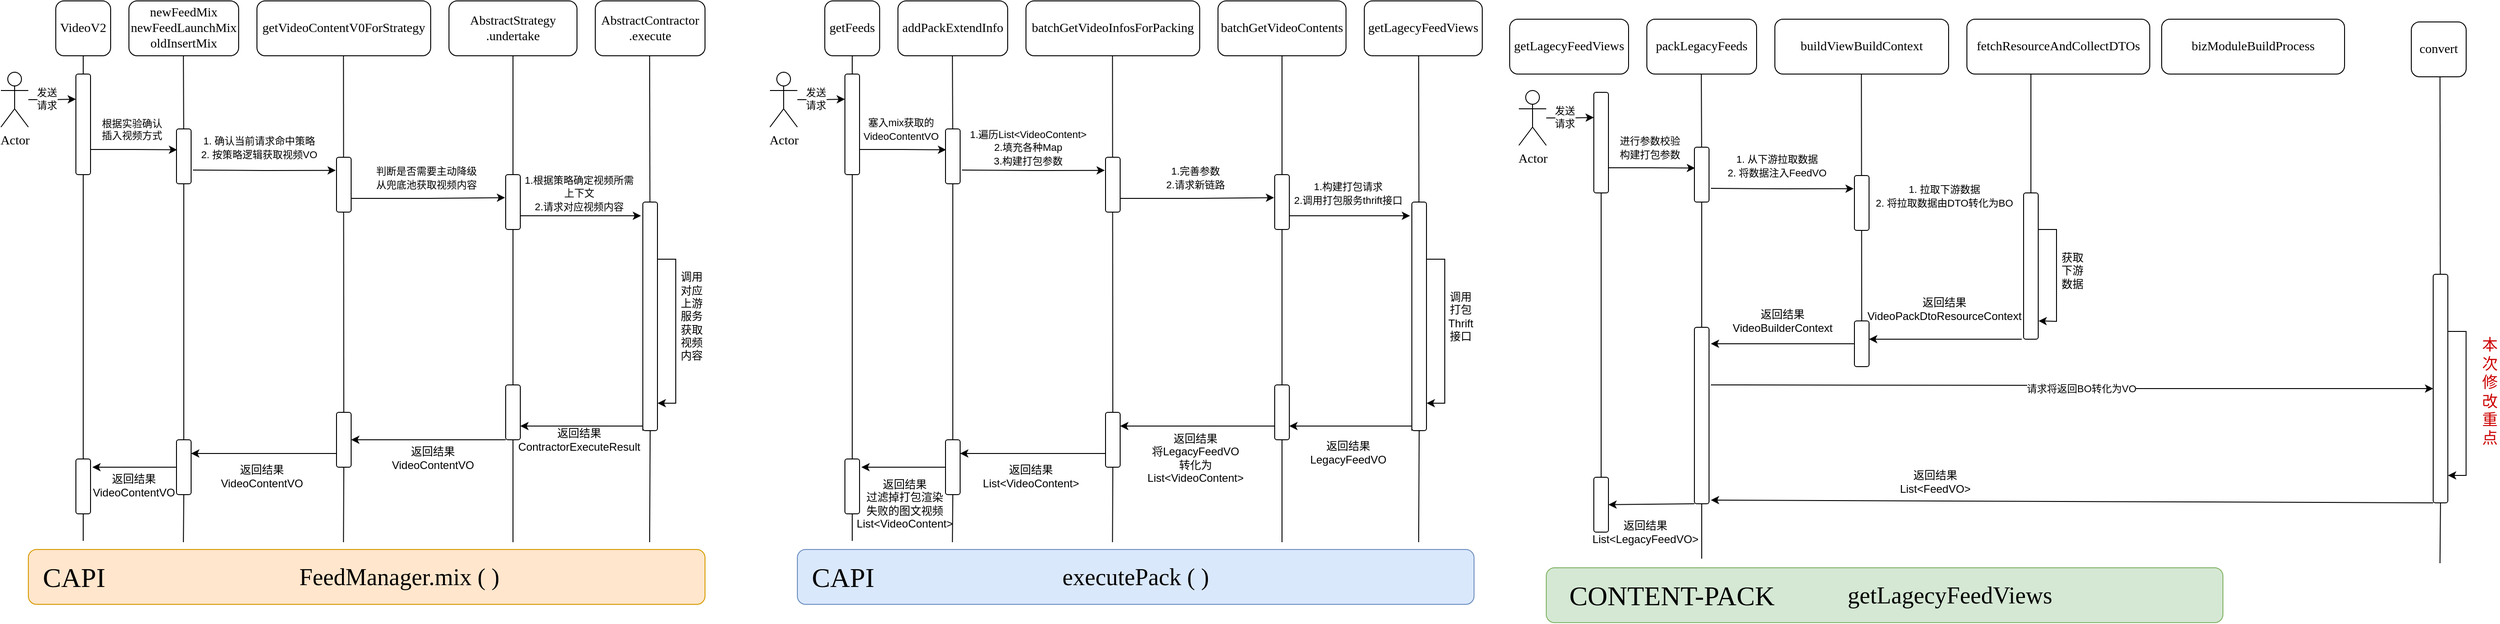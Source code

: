 <mxfile version="27.2.0">
  <diagram name="第 1 页" id="sT8HzIj2YNUEJZkm_Qst">
    <mxGraphModel dx="1426" dy="790" grid="1" gridSize="10" guides="1" tooltips="1" connect="1" arrows="1" fold="1" page="0" pageScale="1" pageWidth="827" pageHeight="1169" math="0" shadow="0">
      <root>
        <mxCell id="0" />
        <mxCell id="1" parent="0" />
        <mxCell id="TXACmknkXb2Owu_Iaf9k-64" value="&lt;font style=&quot;font-size: 26px;&quot; face=&quot;Times New Roman&quot;&gt;&amp;nbsp; &amp;nbsp; &amp;nbsp; &amp;nbsp; &amp;nbsp; &amp;nbsp;FeedManager.mix ( )&lt;/font&gt;" style="rounded=1;whiteSpace=wrap;html=1;fillColor=#ffe6cc;strokeColor=#d79b00;" parent="1" vertex="1">
          <mxGeometry x="40" y="610" width="740" height="60" as="geometry" />
        </mxCell>
        <mxCell id="TXACmknkXb2Owu_Iaf9k-68" style="edgeStyle=orthogonalEdgeStyle;rounded=0;orthogonalLoop=1;jettySize=auto;html=1;entryX=0;entryY=0.25;entryDx=0;entryDy=0;" parent="1" source="TXACmknkXb2Owu_Iaf9k-1" target="TXACmknkXb2Owu_Iaf9k-10" edge="1">
          <mxGeometry relative="1" as="geometry" />
        </mxCell>
        <mxCell id="TXACmknkXb2Owu_Iaf9k-69" value="发送&lt;div&gt;请求&lt;/div&gt;" style="edgeLabel;html=1;align=center;verticalAlign=middle;resizable=0;points=[];" parent="TXACmknkXb2Owu_Iaf9k-68" vertex="1" connectable="0">
          <mxGeometry x="-0.233" y="1" relative="1" as="geometry">
            <mxPoint as="offset" />
          </mxGeometry>
        </mxCell>
        <mxCell id="TXACmknkXb2Owu_Iaf9k-1" value="Actor" style="shape=umlActor;verticalLabelPosition=bottom;verticalAlign=top;html=1;outlineConnect=0;fontFamily=Times New Roman;fontSize=14;" parent="1" vertex="1">
          <mxGeometry x="10" y="88" width="30" height="60" as="geometry" />
        </mxCell>
        <mxCell id="TXACmknkXb2Owu_Iaf9k-2" value="&lt;font&gt;VideoV2&lt;/font&gt;" style="rounded=1;whiteSpace=wrap;html=1;fontFamily=Times New Roman;fontSize=14;" parent="1" vertex="1">
          <mxGeometry x="70" y="10" width="60" height="60" as="geometry" />
        </mxCell>
        <mxCell id="TXACmknkXb2Owu_Iaf9k-4" value="newFeedMix&lt;div&gt;newFeedLaunchMix&lt;/div&gt;&lt;div&gt;oldInsertMix&lt;/div&gt;" style="rounded=1;whiteSpace=wrap;html=1;fontFamily=Times New Roman;fontSize=14;" parent="1" vertex="1">
          <mxGeometry x="150" y="10" width="120" height="60" as="geometry" />
        </mxCell>
        <mxCell id="TXACmknkXb2Owu_Iaf9k-5" value="getVideoContentV0ForStrategy" style="rounded=1;whiteSpace=wrap;html=1;fontFamily=Times New Roman;fontSize=14;" parent="1" vertex="1">
          <mxGeometry x="290" y="10" width="190" height="60" as="geometry" />
        </mxCell>
        <mxCell id="TXACmknkXb2Owu_Iaf9k-6" value="AbstractStrategy&lt;div&gt;.undertake&lt;/div&gt;" style="rounded=1;whiteSpace=wrap;html=1;fontFamily=Times New Roman;fontSize=14;" parent="1" vertex="1">
          <mxGeometry x="500" y="10" width="140" height="60" as="geometry" />
        </mxCell>
        <mxCell id="TXACmknkXb2Owu_Iaf9k-8" value="AbstractContractor&lt;div&gt;.execute&lt;/div&gt;" style="rounded=1;whiteSpace=wrap;html=1;fontFamily=Times New Roman;fontSize=14;" parent="1" vertex="1">
          <mxGeometry x="660" y="10" width="120" height="60" as="geometry" />
        </mxCell>
        <mxCell id="TXACmknkXb2Owu_Iaf9k-9" value="" style="endArrow=none;html=1;rounded=0;entryX=0.5;entryY=1;entryDx=0;entryDy=0;" parent="1" source="TXACmknkXb2Owu_Iaf9k-10" target="TXACmknkXb2Owu_Iaf9k-2" edge="1">
          <mxGeometry width="50" height="50" relative="1" as="geometry">
            <mxPoint x="100" y="682" as="sourcePoint" />
            <mxPoint x="140" y="140" as="targetPoint" />
          </mxGeometry>
        </mxCell>
        <mxCell id="TXACmknkXb2Owu_Iaf9k-10" value="" style="rounded=1;whiteSpace=wrap;html=1;" parent="1" vertex="1">
          <mxGeometry x="92" y="90" width="16" height="110" as="geometry" />
        </mxCell>
        <mxCell id="TXACmknkXb2Owu_Iaf9k-15" value="" style="endArrow=none;html=1;rounded=0;entryX=0.5;entryY=1;entryDx=0;entryDy=0;" parent="1" source="TXACmknkXb2Owu_Iaf9k-20" edge="1">
          <mxGeometry width="50" height="50" relative="1" as="geometry">
            <mxPoint x="209.57" y="602" as="sourcePoint" />
            <mxPoint x="209.57" y="70" as="targetPoint" />
          </mxGeometry>
        </mxCell>
        <mxCell id="TXACmknkXb2Owu_Iaf9k-17" value="" style="endArrow=none;html=1;rounded=0;entryX=0.5;entryY=1;entryDx=0;entryDy=0;" parent="1" edge="1">
          <mxGeometry width="50" height="50" relative="1" as="geometry">
            <mxPoint x="570" y="602" as="sourcePoint" />
            <mxPoint x="570" y="70" as="targetPoint" />
          </mxGeometry>
        </mxCell>
        <mxCell id="TXACmknkXb2Owu_Iaf9k-18" value="" style="endArrow=none;html=1;rounded=0;entryX=0.5;entryY=1;entryDx=0;entryDy=0;" parent="1" source="TXACmknkXb2Owu_Iaf9k-39" edge="1">
          <mxGeometry width="50" height="50" relative="1" as="geometry">
            <mxPoint x="719.44" y="602" as="sourcePoint" />
            <mxPoint x="719.44" y="70" as="targetPoint" />
          </mxGeometry>
        </mxCell>
        <mxCell id="TXACmknkXb2Owu_Iaf9k-21" value="" style="endArrow=none;html=1;rounded=0;entryX=0.5;entryY=1;entryDx=0;entryDy=0;" parent="1" source="TXACmknkXb2Owu_Iaf9k-54" target="TXACmknkXb2Owu_Iaf9k-20" edge="1">
          <mxGeometry width="50" height="50" relative="1" as="geometry">
            <mxPoint x="209.57" y="602" as="sourcePoint" />
            <mxPoint x="209.57" y="70" as="targetPoint" />
          </mxGeometry>
        </mxCell>
        <mxCell id="TXACmknkXb2Owu_Iaf9k-20" value="" style="rounded=1;whiteSpace=wrap;html=1;" parent="1" vertex="1">
          <mxGeometry x="202" y="150" width="16" height="60" as="geometry" />
        </mxCell>
        <mxCell id="TXACmknkXb2Owu_Iaf9k-26" value="&lt;span style=&quot;font-size: 11px; background-color: rgb(255, 255, 255);&quot;&gt;根据实验确认&lt;/span&gt;&lt;div style=&quot;font-size: 11px;&quot;&gt;插入视频方式&lt;/div&gt;" style="text;html=1;align=center;verticalAlign=middle;resizable=0;points=[];autosize=1;strokeColor=none;fillColor=none;" parent="1" vertex="1">
          <mxGeometry x="108" y="130" width="90" height="40" as="geometry" />
        </mxCell>
        <mxCell id="TXACmknkXb2Owu_Iaf9k-27" value="&lt;span style=&quot;font-size: 11px; background-color: rgb(255, 255, 255);&quot;&gt;1. 确认当前请求命中策略&lt;/span&gt;&lt;div&gt;&lt;div&gt;&lt;span style=&quot;font-size: 11px; background-color: rgb(255, 255, 255);&quot;&gt;2. 按策略逻辑获取视频VO&lt;/span&gt;&lt;/div&gt;&lt;/div&gt;" style="text;html=1;align=center;verticalAlign=middle;resizable=0;points=[];autosize=1;strokeColor=none;fillColor=none;" parent="1" vertex="1">
          <mxGeometry x="217" y="150" width="150" height="40" as="geometry" />
        </mxCell>
        <mxCell id="TXACmknkXb2Owu_Iaf9k-28" value="&lt;span style=&quot;font-size: 11px; background-color: rgb(255, 255, 255);&quot;&gt;1.根据策略确定&lt;/span&gt;&lt;span style=&quot;background-color: light-dark(rgb(255, 255, 255), rgb(18, 18, 18)); font-size: 11px; color: light-dark(rgb(0, 0, 0), rgb(255, 255, 255));&quot;&gt;视频所需&lt;/span&gt;&lt;div&gt;&lt;span style=&quot;background-color: light-dark(rgb(255, 255, 255), rgb(18, 18, 18)); font-size: 11px; color: light-dark(rgb(0, 0, 0), rgb(255, 255, 255));&quot;&gt;上下文&lt;/span&gt;&lt;div&gt;&lt;div&gt;&lt;span style=&quot;font-size: 11px; background-color: rgb(255, 255, 255);&quot;&gt;2.请求对应视频内容&lt;/span&gt;&lt;/div&gt;&lt;/div&gt;&lt;/div&gt;" style="text;html=1;align=center;verticalAlign=middle;resizable=0;points=[];autosize=1;strokeColor=none;fillColor=none;" parent="1" vertex="1">
          <mxGeometry x="572" y="190" width="140" height="60" as="geometry" />
        </mxCell>
        <mxCell id="TXACmknkXb2Owu_Iaf9k-29" value="&lt;span style=&quot;font-size: 11px; background-color: rgb(255, 255, 255);&quot;&gt;判断是否需要主动降级&lt;/span&gt;&lt;div&gt;&lt;span style=&quot;font-size: 11px; background-color: rgb(255, 255, 255);&quot;&gt;从兜底池获取视频内容&lt;/span&gt;&lt;/div&gt;" style="text;html=1;align=center;verticalAlign=middle;resizable=0;points=[];autosize=1;strokeColor=none;fillColor=none;" parent="1" vertex="1">
          <mxGeometry x="410" y="183" width="130" height="40" as="geometry" />
        </mxCell>
        <mxCell id="TXACmknkXb2Owu_Iaf9k-30" style="edgeStyle=orthogonalEdgeStyle;rounded=0;orthogonalLoop=1;jettySize=auto;html=1;exitX=1;exitY=0.75;exitDx=0;exitDy=0;entryX=0.042;entryY=0.381;entryDx=0;entryDy=0;entryPerimeter=0;" parent="1" source="TXACmknkXb2Owu_Iaf9k-10" target="TXACmknkXb2Owu_Iaf9k-20" edge="1">
          <mxGeometry relative="1" as="geometry" />
        </mxCell>
        <mxCell id="TXACmknkXb2Owu_Iaf9k-32" style="edgeStyle=orthogonalEdgeStyle;rounded=0;orthogonalLoop=1;jettySize=auto;html=1;entryX=-0.111;entryY=0.389;entryDx=0;entryDy=0;entryPerimeter=0;" parent="1" edge="1">
          <mxGeometry relative="1" as="geometry">
            <mxPoint x="220" y="195" as="sourcePoint" />
            <mxPoint x="376.224" y="195.34" as="targetPoint" />
          </mxGeometry>
        </mxCell>
        <mxCell id="TXACmknkXb2Owu_Iaf9k-33" value="" style="endArrow=none;html=1;rounded=0;entryX=0.5;entryY=1;entryDx=0;entryDy=0;" parent="1" source="TXACmknkXb2Owu_Iaf9k-49" edge="1">
          <mxGeometry width="50" height="50" relative="1" as="geometry">
            <mxPoint x="384.63" y="602" as="sourcePoint" />
            <mxPoint x="384.63" y="70" as="targetPoint" />
          </mxGeometry>
        </mxCell>
        <mxCell id="TXACmknkXb2Owu_Iaf9k-36" value="" style="rounded=1;whiteSpace=wrap;html=1;" parent="1" vertex="1">
          <mxGeometry x="377" y="181" width="16" height="60" as="geometry" />
        </mxCell>
        <mxCell id="TXACmknkXb2Owu_Iaf9k-37" value="" style="rounded=1;whiteSpace=wrap;html=1;" parent="1" vertex="1">
          <mxGeometry x="562" y="200" width="16" height="60" as="geometry" />
        </mxCell>
        <mxCell id="TXACmknkXb2Owu_Iaf9k-38" style="edgeStyle=orthogonalEdgeStyle;rounded=0;orthogonalLoop=1;jettySize=auto;html=1;exitX=1;exitY=0.75;exitDx=0;exitDy=0;entryX=-0.039;entryY=0.42;entryDx=0;entryDy=0;entryPerimeter=0;" parent="1" source="TXACmknkXb2Owu_Iaf9k-36" target="TXACmknkXb2Owu_Iaf9k-37" edge="1">
          <mxGeometry relative="1" as="geometry" />
        </mxCell>
        <mxCell id="TXACmknkXb2Owu_Iaf9k-40" value="" style="endArrow=none;html=1;rounded=0;entryX=0.5;entryY=1;entryDx=0;entryDy=0;" parent="1" target="TXACmknkXb2Owu_Iaf9k-39" edge="1">
          <mxGeometry width="50" height="50" relative="1" as="geometry">
            <mxPoint x="719.44" y="602" as="sourcePoint" />
            <mxPoint x="719.44" y="70" as="targetPoint" />
          </mxGeometry>
        </mxCell>
        <mxCell id="TXACmknkXb2Owu_Iaf9k-46" style="edgeStyle=orthogonalEdgeStyle;rounded=0;orthogonalLoop=1;jettySize=auto;html=1;exitX=0;exitY=1;exitDx=0;exitDy=0;entryX=1;entryY=0.75;entryDx=0;entryDy=0;" parent="1" source="TXACmknkXb2Owu_Iaf9k-39" target="TXACmknkXb2Owu_Iaf9k-45" edge="1">
          <mxGeometry relative="1" as="geometry">
            <Array as="points">
              <mxPoint x="712" y="475" />
            </Array>
          </mxGeometry>
        </mxCell>
        <mxCell id="TXACmknkXb2Owu_Iaf9k-39" value="" style="rounded=1;whiteSpace=wrap;html=1;" parent="1" vertex="1">
          <mxGeometry x="712" y="230" width="16" height="250" as="geometry" />
        </mxCell>
        <mxCell id="TXACmknkXb2Owu_Iaf9k-42" style="edgeStyle=orthogonalEdgeStyle;rounded=0;orthogonalLoop=1;jettySize=auto;html=1;exitX=1;exitY=0.25;exitDx=0;exitDy=0;entryX=1.011;entryY=0.88;entryDx=0;entryDy=0;entryPerimeter=0;" parent="1" source="TXACmknkXb2Owu_Iaf9k-39" target="TXACmknkXb2Owu_Iaf9k-39" edge="1">
          <mxGeometry relative="1" as="geometry" />
        </mxCell>
        <mxCell id="TXACmknkXb2Owu_Iaf9k-43" style="edgeStyle=orthogonalEdgeStyle;rounded=0;orthogonalLoop=1;jettySize=auto;html=1;exitX=1;exitY=0.75;exitDx=0;exitDy=0;" parent="1" source="TXACmknkXb2Owu_Iaf9k-37" edge="1">
          <mxGeometry relative="1" as="geometry">
            <mxPoint x="710" y="245" as="targetPoint" />
          </mxGeometry>
        </mxCell>
        <mxCell id="TXACmknkXb2Owu_Iaf9k-44" value="调用&lt;div&gt;对应&lt;/div&gt;&lt;div&gt;上游&lt;/div&gt;&lt;div&gt;服务&lt;div&gt;获取&lt;/div&gt;&lt;div&gt;视频&lt;/div&gt;&lt;div&gt;内容&lt;/div&gt;&lt;/div&gt;" style="text;html=1;align=center;verticalAlign=middle;resizable=0;points=[];autosize=1;strokeColor=none;fillColor=none;" parent="1" vertex="1">
          <mxGeometry x="740" y="300" width="50" height="110" as="geometry" />
        </mxCell>
        <mxCell id="TXACmknkXb2Owu_Iaf9k-45" value="" style="rounded=1;whiteSpace=wrap;html=1;" parent="1" vertex="1">
          <mxGeometry x="562" y="430" width="16" height="60" as="geometry" />
        </mxCell>
        <mxCell id="TXACmknkXb2Owu_Iaf9k-51" style="edgeStyle=orthogonalEdgeStyle;rounded=0;orthogonalLoop=1;jettySize=auto;html=1;entryX=1;entryY=0.5;entryDx=0;entryDy=0;" parent="1" source="TXACmknkXb2Owu_Iaf9k-48" target="TXACmknkXb2Owu_Iaf9k-49" edge="1">
          <mxGeometry relative="1" as="geometry" />
        </mxCell>
        <mxCell id="TXACmknkXb2Owu_Iaf9k-48" value="返回结果&lt;div&gt;ContractorExecuteResult&lt;/div&gt;" style="text;html=1;align=center;verticalAlign=middle;resizable=0;points=[];autosize=1;strokeColor=none;fillColor=none;" parent="1" vertex="1">
          <mxGeometry x="562" y="470" width="160" height="40" as="geometry" />
        </mxCell>
        <mxCell id="TXACmknkXb2Owu_Iaf9k-50" value="" style="endArrow=none;html=1;rounded=0;entryX=0.5;entryY=1;entryDx=0;entryDy=0;" parent="1" target="TXACmknkXb2Owu_Iaf9k-49" edge="1">
          <mxGeometry width="50" height="50" relative="1" as="geometry">
            <mxPoint x="384.63" y="602" as="sourcePoint" />
            <mxPoint x="384.63" y="70" as="targetPoint" />
          </mxGeometry>
        </mxCell>
        <mxCell id="TXACmknkXb2Owu_Iaf9k-56" style="edgeStyle=orthogonalEdgeStyle;rounded=0;orthogonalLoop=1;jettySize=auto;html=1;exitX=0;exitY=0.75;exitDx=0;exitDy=0;entryX=1;entryY=0.25;entryDx=0;entryDy=0;" parent="1" source="TXACmknkXb2Owu_Iaf9k-49" target="TXACmknkXb2Owu_Iaf9k-54" edge="1">
          <mxGeometry relative="1" as="geometry" />
        </mxCell>
        <mxCell id="TXACmknkXb2Owu_Iaf9k-49" value="&lt;span style=&quot;color: rgba(0, 0, 0, 0); font-family: monospace; font-size: 0px; text-align: start; text-wrap-mode: nowrap;&quot;&gt;%3CmxGraphModel%3E%3Croot%3E%3CmxCell%20id%3D%220%22%2F%3E%3CmxCell%20id%3D%221%22%20parent%3D%220%22%2F%3E%3CmxCell%20id%3D%222%22%20value%3D%22%22%20style%3D%22rounded%3D1%3BwhiteSpace%3Dwrap%3Bhtml%3D1%3B%22%20vertex%3D%221%22%20parent%3D%221%22%3E%3CmxGeometry%20x%3D%22377%22%20y%3D%22460%22%20width%3D%2216%22%20height%3D%2260%22%20as%3D%22geometry%22%2F%3E%3C%2FmxCell%3E%3C%2Froot%3E%3C%2FmxGraphModel%3E&lt;/span&gt;" style="rounded=1;whiteSpace=wrap;html=1;" parent="1" vertex="1">
          <mxGeometry x="377" y="460" width="16" height="60" as="geometry" />
        </mxCell>
        <mxCell id="TXACmknkXb2Owu_Iaf9k-52" value="返回结果&lt;div&gt;VideoContentVO&lt;/div&gt;" style="text;html=1;align=center;verticalAlign=middle;resizable=0;points=[];autosize=1;strokeColor=none;fillColor=none;" parent="1" vertex="1">
          <mxGeometry x="427" y="490" width="110" height="40" as="geometry" />
        </mxCell>
        <mxCell id="TXACmknkXb2Owu_Iaf9k-55" value="" style="endArrow=none;html=1;rounded=0;entryX=0.5;entryY=1;entryDx=0;entryDy=0;" parent="1" target="TXACmknkXb2Owu_Iaf9k-54" edge="1">
          <mxGeometry width="50" height="50" relative="1" as="geometry">
            <mxPoint x="209.57" y="602" as="sourcePoint" />
            <mxPoint x="210" y="210" as="targetPoint" />
          </mxGeometry>
        </mxCell>
        <mxCell id="TXACmknkXb2Owu_Iaf9k-61" style="edgeStyle=orthogonalEdgeStyle;rounded=0;orthogonalLoop=1;jettySize=auto;html=1;" parent="1" source="TXACmknkXb2Owu_Iaf9k-54" edge="1">
          <mxGeometry relative="1" as="geometry">
            <mxPoint x="110" y="520.0" as="targetPoint" />
          </mxGeometry>
        </mxCell>
        <mxCell id="TXACmknkXb2Owu_Iaf9k-54" value="&lt;span style=&quot;color: rgba(0, 0, 0, 0); font-family: monospace; font-size: 0px; text-align: start; text-wrap-mode: nowrap;&quot;&gt;%3CmxGraphModel%3E%3Croot%3E%3CmxCell%20id%3D%220%22%2F%3E%3CmxCell%20id%3D%221%22%20parent%3D%220%22%2F%3E%3CmxCell%20id%3D%222%22%20value%3D%22%22%20style%3D%22rounded%3D1%3BwhiteSpace%3Dwrap%3Bhtml%3D1%3B%22%20vertex%3D%221%22%20parent%3D%221%22%3E%3CmxGeometry%20x%3D%22377%22%20y%3D%22460%22%20width%3D%2216%22%20height%3D%2260%22%20as%3D%22geometry%22%2F%3E%3C%2FmxCell%3E%3C%2Froot%3E%3C%2FmxGraphModel%3E&lt;/span&gt;" style="rounded=1;whiteSpace=wrap;html=1;" parent="1" vertex="1">
          <mxGeometry x="202" y="490" width="16" height="60" as="geometry" />
        </mxCell>
        <mxCell id="TXACmknkXb2Owu_Iaf9k-57" value="返回结果&lt;div&gt;VideoContentVO&lt;/div&gt;" style="text;html=1;align=center;verticalAlign=middle;resizable=0;points=[];autosize=1;strokeColor=none;fillColor=none;" parent="1" vertex="1">
          <mxGeometry x="240" y="510" width="110" height="40" as="geometry" />
        </mxCell>
        <mxCell id="TXACmknkXb2Owu_Iaf9k-58" value="" style="endArrow=none;html=1;rounded=0;entryX=0.5;entryY=1;entryDx=0;entryDy=0;" parent="1" source="TXACmknkXb2Owu_Iaf9k-59" target="TXACmknkXb2Owu_Iaf9k-10" edge="1">
          <mxGeometry width="50" height="50" relative="1" as="geometry">
            <mxPoint x="100" y="600.645" as="sourcePoint" />
            <mxPoint x="110" y="240" as="targetPoint" />
          </mxGeometry>
        </mxCell>
        <mxCell id="TXACmknkXb2Owu_Iaf9k-60" value="" style="endArrow=none;html=1;rounded=0;entryX=0.5;entryY=1;entryDx=0;entryDy=0;" parent="1" target="TXACmknkXb2Owu_Iaf9k-59" edge="1">
          <mxGeometry width="50" height="50" relative="1" as="geometry">
            <mxPoint x="100" y="600.645" as="sourcePoint" />
            <mxPoint x="100" y="200" as="targetPoint" />
          </mxGeometry>
        </mxCell>
        <mxCell id="TXACmknkXb2Owu_Iaf9k-59" value="&lt;span style=&quot;color: rgba(0, 0, 0, 0); font-family: monospace; font-size: 0px; text-align: start; text-wrap-mode: nowrap;&quot;&gt;%3CmxGraphModel%3E%3Croot%3E%3CmxCell%20id%3D%220%22%2F%3E%3CmxCell%20id%3D%221%22%20parent%3D%220%22%2F%3E%3CmxCell%20id%3D%222%22%20value%3D%22%22%20style%3D%22rounded%3D1%3BwhiteSpace%3Dwrap%3Bhtml%3D1%3B%22%20vertex%3D%221%22%20parent%3D%221%22%3E%3CmxGeometry%20x%3D%22377%22%20y%3D%22460%22%20width%3D%2216%22%20height%3D%2260%22%20as%3D%22geometry%22%2F%3E%3C%2FmxCell%3E%3C%2Froot%3E%3C%2FmxGraphModel%3E&lt;/span&gt;" style="rounded=1;whiteSpace=wrap;html=1;" parent="1" vertex="1">
          <mxGeometry x="92" y="511" width="16" height="60" as="geometry" />
        </mxCell>
        <mxCell id="TXACmknkXb2Owu_Iaf9k-63" value="返回结果&lt;div&gt;VideoContentVO&lt;/div&gt;" style="text;html=1;align=center;verticalAlign=middle;resizable=0;points=[];autosize=1;strokeColor=none;fillColor=none;" parent="1" vertex="1">
          <mxGeometry x="100" y="520" width="110" height="40" as="geometry" />
        </mxCell>
        <mxCell id="TXACmknkXb2Owu_Iaf9k-65" value="&lt;font style=&quot;font-size: 30px;&quot; face=&quot;Times New Roman&quot;&gt;CAPI&lt;/font&gt;" style="text;html=1;align=center;verticalAlign=middle;whiteSpace=wrap;rounded=0;" parent="1" vertex="1">
          <mxGeometry x="60" y="625" width="60" height="30" as="geometry" />
        </mxCell>
        <mxCell id="TXACmknkXb2Owu_Iaf9k-70" value="&lt;font face=&quot;Times New Roman&quot;&gt;&lt;span style=&quot;font-size: 26px;&quot;&gt;executePack ( )&lt;/span&gt;&lt;/font&gt;" style="rounded=1;whiteSpace=wrap;html=1;fillColor=#dae8fc;strokeColor=#6c8ebf;" parent="1" vertex="1">
          <mxGeometry x="881" y="610" width="740" height="60" as="geometry" />
        </mxCell>
        <mxCell id="TXACmknkXb2Owu_Iaf9k-71" style="edgeStyle=orthogonalEdgeStyle;rounded=0;orthogonalLoop=1;jettySize=auto;html=1;entryX=0;entryY=0.25;entryDx=0;entryDy=0;" parent="1" source="TXACmknkXb2Owu_Iaf9k-73" target="TXACmknkXb2Owu_Iaf9k-80" edge="1">
          <mxGeometry relative="1" as="geometry" />
        </mxCell>
        <mxCell id="TXACmknkXb2Owu_Iaf9k-72" value="发送&lt;div&gt;请求&lt;/div&gt;" style="edgeLabel;html=1;align=center;verticalAlign=middle;resizable=0;points=[];" parent="TXACmknkXb2Owu_Iaf9k-71" vertex="1" connectable="0">
          <mxGeometry x="-0.233" y="1" relative="1" as="geometry">
            <mxPoint as="offset" />
          </mxGeometry>
        </mxCell>
        <mxCell id="TXACmknkXb2Owu_Iaf9k-73" value="Actor" style="shape=umlActor;verticalLabelPosition=bottom;verticalAlign=top;html=1;outlineConnect=0;fontFamily=Times New Roman;fontSize=14;" parent="1" vertex="1">
          <mxGeometry x="851" y="88" width="30" height="60" as="geometry" />
        </mxCell>
        <mxCell id="TXACmknkXb2Owu_Iaf9k-74" value="&lt;font&gt;getFeeds&lt;/font&gt;" style="rounded=1;whiteSpace=wrap;html=1;fontFamily=Times New Roman;fontSize=14;" parent="1" vertex="1">
          <mxGeometry x="911" y="10" width="60" height="60" as="geometry" />
        </mxCell>
        <mxCell id="TXACmknkXb2Owu_Iaf9k-75" value="addPackExtendInfo" style="rounded=1;whiteSpace=wrap;html=1;fontFamily=Times New Roman;fontSize=14;" parent="1" vertex="1">
          <mxGeometry x="991" y="10" width="120" height="60" as="geometry" />
        </mxCell>
        <mxCell id="TXACmknkXb2Owu_Iaf9k-76" value="batchGetVideoInfosForPacking" style="rounded=1;whiteSpace=wrap;html=1;fontFamily=Times New Roman;fontSize=14;" parent="1" vertex="1">
          <mxGeometry x="1131" y="10" width="190" height="60" as="geometry" />
        </mxCell>
        <mxCell id="TXACmknkXb2Owu_Iaf9k-77" value="batchGetVideoContents" style="rounded=1;whiteSpace=wrap;html=1;fontFamily=Times New Roman;fontSize=14;" parent="1" vertex="1">
          <mxGeometry x="1341" y="10" width="140" height="60" as="geometry" />
        </mxCell>
        <mxCell id="TXACmknkXb2Owu_Iaf9k-78" value="getLagecyFeedViews" style="rounded=1;whiteSpace=wrap;html=1;fontFamily=Times New Roman;fontSize=14;" parent="1" vertex="1">
          <mxGeometry x="1501" y="10" width="129" height="60" as="geometry" />
        </mxCell>
        <mxCell id="TXACmknkXb2Owu_Iaf9k-79" value="" style="endArrow=none;html=1;rounded=0;entryX=0.5;entryY=1;entryDx=0;entryDy=0;" parent="1" source="TXACmknkXb2Owu_Iaf9k-80" target="TXACmknkXb2Owu_Iaf9k-74" edge="1">
          <mxGeometry width="50" height="50" relative="1" as="geometry">
            <mxPoint x="941" y="682" as="sourcePoint" />
            <mxPoint x="981" y="140" as="targetPoint" />
          </mxGeometry>
        </mxCell>
        <mxCell id="TXACmknkXb2Owu_Iaf9k-80" value="" style="rounded=1;whiteSpace=wrap;html=1;" parent="1" vertex="1">
          <mxGeometry x="933" y="90" width="16" height="110" as="geometry" />
        </mxCell>
        <mxCell id="TXACmknkXb2Owu_Iaf9k-81" value="" style="endArrow=none;html=1;rounded=0;entryX=0.5;entryY=1;entryDx=0;entryDy=0;" parent="1" source="TXACmknkXb2Owu_Iaf9k-85" edge="1">
          <mxGeometry width="50" height="50" relative="1" as="geometry">
            <mxPoint x="1050.57" y="602" as="sourcePoint" />
            <mxPoint x="1050.57" y="70" as="targetPoint" />
          </mxGeometry>
        </mxCell>
        <mxCell id="TXACmknkXb2Owu_Iaf9k-82" value="" style="endArrow=none;html=1;rounded=0;entryX=0.5;entryY=1;entryDx=0;entryDy=0;" parent="1" edge="1">
          <mxGeometry width="50" height="50" relative="1" as="geometry">
            <mxPoint x="1411" y="602" as="sourcePoint" />
            <mxPoint x="1411" y="70" as="targetPoint" />
          </mxGeometry>
        </mxCell>
        <mxCell id="TXACmknkXb2Owu_Iaf9k-83" value="" style="endArrow=none;html=1;rounded=0;entryX=0.5;entryY=1;entryDx=0;entryDy=0;" parent="1" source="TXACmknkXb2Owu_Iaf9k-98" edge="1">
          <mxGeometry width="50" height="50" relative="1" as="geometry">
            <mxPoint x="1560.44" y="602" as="sourcePoint" />
            <mxPoint x="1560.44" y="70" as="targetPoint" />
          </mxGeometry>
        </mxCell>
        <mxCell id="TXACmknkXb2Owu_Iaf9k-84" value="" style="endArrow=none;html=1;rounded=0;entryX=0.5;entryY=1;entryDx=0;entryDy=0;" parent="1" source="TXACmknkXb2Owu_Iaf9k-111" target="TXACmknkXb2Owu_Iaf9k-85" edge="1">
          <mxGeometry width="50" height="50" relative="1" as="geometry">
            <mxPoint x="1050.57" y="602" as="sourcePoint" />
            <mxPoint x="1050.57" y="70" as="targetPoint" />
          </mxGeometry>
        </mxCell>
        <mxCell id="TXACmknkXb2Owu_Iaf9k-85" value="" style="rounded=1;whiteSpace=wrap;html=1;" parent="1" vertex="1">
          <mxGeometry x="1043" y="150" width="16" height="60" as="geometry" />
        </mxCell>
        <mxCell id="TXACmknkXb2Owu_Iaf9k-86" value="&lt;span style=&quot;font-size: 11px; background-color: rgb(255, 255, 255);&quot;&gt;塞入mix获取的&lt;/span&gt;&lt;div&gt;&lt;span style=&quot;font-size: 11px; background-color: rgb(255, 255, 255);&quot;&gt;VideoContentVO&lt;/span&gt;&lt;/div&gt;" style="text;html=1;align=center;verticalAlign=middle;resizable=0;points=[];autosize=1;strokeColor=none;fillColor=none;" parent="1" vertex="1">
          <mxGeometry x="939" y="130" width="110" height="40" as="geometry" />
        </mxCell>
        <mxCell id="TXACmknkXb2Owu_Iaf9k-87" value="&lt;span style=&quot;font-size: 11px; background-color: rgb(255, 255, 255);&quot;&gt;1.遍历List&amp;lt;VideoContent&amp;gt;&lt;/span&gt;&lt;div&gt;&lt;span style=&quot;font-size: 11px; background-color: rgb(255, 255, 255);&quot;&gt;2.填充各种Map&lt;/span&gt;&lt;/div&gt;&lt;div&gt;&lt;span style=&quot;font-size: 11px; background-color: rgb(255, 255, 255);&quot;&gt;3.构建打包参数&lt;/span&gt;&lt;/div&gt;" style="text;html=1;align=center;verticalAlign=middle;resizable=0;points=[];autosize=1;strokeColor=none;fillColor=none;" parent="1" vertex="1">
          <mxGeometry x="1058" y="140" width="150" height="60" as="geometry" />
        </mxCell>
        <mxCell id="TXACmknkXb2Owu_Iaf9k-88" value="&lt;span style=&quot;font-size: 11px; background-color: rgb(255, 255, 255);&quot;&gt;1.构建打包请求&lt;/span&gt;&lt;div&gt;&lt;span style=&quot;font-size: 11px; background-color: rgb(255, 255, 255);&quot;&gt;2.调用打包服务thrift接口&lt;/span&gt;&lt;/div&gt;" style="text;html=1;align=center;verticalAlign=middle;resizable=0;points=[];autosize=1;strokeColor=none;fillColor=none;" parent="1" vertex="1">
          <mxGeometry x="1413" y="200" width="140" height="40" as="geometry" />
        </mxCell>
        <mxCell id="TXACmknkXb2Owu_Iaf9k-89" value="&lt;span style=&quot;font-size: 11px; background-color: rgb(255, 255, 255);&quot;&gt;1.完善参数&lt;/span&gt;&lt;div&gt;&lt;span style=&quot;font-size: 11px; background-color: rgb(255, 255, 255);&quot;&gt;2.请求新链路&lt;/span&gt;&lt;/div&gt;" style="text;html=1;align=center;verticalAlign=middle;resizable=0;points=[];autosize=1;strokeColor=none;fillColor=none;" parent="1" vertex="1">
          <mxGeometry x="1271" y="183" width="90" height="40" as="geometry" />
        </mxCell>
        <mxCell id="TXACmknkXb2Owu_Iaf9k-90" style="edgeStyle=orthogonalEdgeStyle;rounded=0;orthogonalLoop=1;jettySize=auto;html=1;exitX=1;exitY=0.75;exitDx=0;exitDy=0;entryX=0.042;entryY=0.381;entryDx=0;entryDy=0;entryPerimeter=0;" parent="1" source="TXACmknkXb2Owu_Iaf9k-80" target="TXACmknkXb2Owu_Iaf9k-85" edge="1">
          <mxGeometry relative="1" as="geometry" />
        </mxCell>
        <mxCell id="TXACmknkXb2Owu_Iaf9k-91" style="edgeStyle=orthogonalEdgeStyle;rounded=0;orthogonalLoop=1;jettySize=auto;html=1;entryX=-0.111;entryY=0.389;entryDx=0;entryDy=0;entryPerimeter=0;" parent="1" edge="1">
          <mxGeometry relative="1" as="geometry">
            <mxPoint x="1061" y="195" as="sourcePoint" />
            <mxPoint x="1217.224" y="195.34" as="targetPoint" />
          </mxGeometry>
        </mxCell>
        <mxCell id="TXACmknkXb2Owu_Iaf9k-92" value="" style="endArrow=none;html=1;rounded=0;entryX=0.5;entryY=1;entryDx=0;entryDy=0;" parent="1" source="TXACmknkXb2Owu_Iaf9k-107" edge="1">
          <mxGeometry width="50" height="50" relative="1" as="geometry">
            <mxPoint x="1225.63" y="602" as="sourcePoint" />
            <mxPoint x="1225.63" y="70" as="targetPoint" />
          </mxGeometry>
        </mxCell>
        <mxCell id="TXACmknkXb2Owu_Iaf9k-93" value="" style="rounded=1;whiteSpace=wrap;html=1;" parent="1" vertex="1">
          <mxGeometry x="1218" y="181" width="16" height="60" as="geometry" />
        </mxCell>
        <mxCell id="TXACmknkXb2Owu_Iaf9k-94" value="" style="rounded=1;whiteSpace=wrap;html=1;" parent="1" vertex="1">
          <mxGeometry x="1403" y="200" width="16" height="60" as="geometry" />
        </mxCell>
        <mxCell id="TXACmknkXb2Owu_Iaf9k-95" style="edgeStyle=orthogonalEdgeStyle;rounded=0;orthogonalLoop=1;jettySize=auto;html=1;exitX=1;exitY=0.75;exitDx=0;exitDy=0;entryX=-0.039;entryY=0.42;entryDx=0;entryDy=0;entryPerimeter=0;" parent="1" source="TXACmknkXb2Owu_Iaf9k-93" target="TXACmknkXb2Owu_Iaf9k-94" edge="1">
          <mxGeometry relative="1" as="geometry" />
        </mxCell>
        <mxCell id="TXACmknkXb2Owu_Iaf9k-96" value="" style="endArrow=none;html=1;rounded=0;entryX=0.5;entryY=1;entryDx=0;entryDy=0;" parent="1" target="TXACmknkXb2Owu_Iaf9k-98" edge="1">
          <mxGeometry width="50" height="50" relative="1" as="geometry">
            <mxPoint x="1560.44" y="602" as="sourcePoint" />
            <mxPoint x="1560.44" y="70" as="targetPoint" />
          </mxGeometry>
        </mxCell>
        <mxCell id="TXACmknkXb2Owu_Iaf9k-97" style="edgeStyle=orthogonalEdgeStyle;rounded=0;orthogonalLoop=1;jettySize=auto;html=1;exitX=0;exitY=1;exitDx=0;exitDy=0;entryX=1;entryY=0.75;entryDx=0;entryDy=0;" parent="1" source="TXACmknkXb2Owu_Iaf9k-98" target="TXACmknkXb2Owu_Iaf9k-102" edge="1">
          <mxGeometry relative="1" as="geometry">
            <Array as="points">
              <mxPoint x="1553" y="475" />
            </Array>
          </mxGeometry>
        </mxCell>
        <mxCell id="TXACmknkXb2Owu_Iaf9k-98" value="" style="rounded=1;whiteSpace=wrap;html=1;" parent="1" vertex="1">
          <mxGeometry x="1553" y="230" width="16" height="250" as="geometry" />
        </mxCell>
        <mxCell id="TXACmknkXb2Owu_Iaf9k-99" style="edgeStyle=orthogonalEdgeStyle;rounded=0;orthogonalLoop=1;jettySize=auto;html=1;exitX=1;exitY=0.25;exitDx=0;exitDy=0;entryX=1.011;entryY=0.88;entryDx=0;entryDy=0;entryPerimeter=0;" parent="1" source="TXACmknkXb2Owu_Iaf9k-98" target="TXACmknkXb2Owu_Iaf9k-98" edge="1">
          <mxGeometry relative="1" as="geometry" />
        </mxCell>
        <mxCell id="TXACmknkXb2Owu_Iaf9k-100" style="edgeStyle=orthogonalEdgeStyle;rounded=0;orthogonalLoop=1;jettySize=auto;html=1;exitX=1;exitY=0.75;exitDx=0;exitDy=0;" parent="1" source="TXACmknkXb2Owu_Iaf9k-94" edge="1">
          <mxGeometry relative="1" as="geometry">
            <mxPoint x="1551" y="245" as="targetPoint" />
          </mxGeometry>
        </mxCell>
        <mxCell id="TXACmknkXb2Owu_Iaf9k-101" value="调用&lt;div&gt;打包&lt;/div&gt;&lt;div&gt;Thrift&lt;/div&gt;&lt;div&gt;接口&lt;/div&gt;" style="text;html=1;align=center;verticalAlign=middle;resizable=0;points=[];autosize=1;strokeColor=none;fillColor=none;" parent="1" vertex="1">
          <mxGeometry x="1581" y="320" width="50" height="70" as="geometry" />
        </mxCell>
        <mxCell id="TXACmknkXb2Owu_Iaf9k-118" style="edgeStyle=orthogonalEdgeStyle;rounded=0;orthogonalLoop=1;jettySize=auto;html=1;exitX=0;exitY=0.75;exitDx=0;exitDy=0;entryX=1;entryY=0.25;entryDx=0;entryDy=0;" parent="1" source="TXACmknkXb2Owu_Iaf9k-102" target="TXACmknkXb2Owu_Iaf9k-107" edge="1">
          <mxGeometry relative="1" as="geometry" />
        </mxCell>
        <mxCell id="TXACmknkXb2Owu_Iaf9k-102" value="" style="rounded=1;whiteSpace=wrap;html=1;" parent="1" vertex="1">
          <mxGeometry x="1403" y="430" width="16" height="60" as="geometry" />
        </mxCell>
        <mxCell id="TXACmknkXb2Owu_Iaf9k-104" value="返回结果&lt;div&gt;将LegacyFeedVO&lt;/div&gt;&lt;div&gt;转化为&lt;br&gt;&lt;div&gt;List&amp;lt;VideoContent&amp;gt;&lt;/div&gt;&lt;/div&gt;" style="text;html=1;align=center;verticalAlign=middle;resizable=0;points=[];autosize=1;strokeColor=none;fillColor=none;" parent="1" vertex="1">
          <mxGeometry x="1251" y="475" width="130" height="70" as="geometry" />
        </mxCell>
        <mxCell id="TXACmknkXb2Owu_Iaf9k-105" value="" style="endArrow=none;html=1;rounded=0;entryX=0.5;entryY=1;entryDx=0;entryDy=0;" parent="1" target="TXACmknkXb2Owu_Iaf9k-107" edge="1">
          <mxGeometry width="50" height="50" relative="1" as="geometry">
            <mxPoint x="1225.63" y="602" as="sourcePoint" />
            <mxPoint x="1225.63" y="70" as="targetPoint" />
          </mxGeometry>
        </mxCell>
        <mxCell id="TXACmknkXb2Owu_Iaf9k-106" style="edgeStyle=orthogonalEdgeStyle;rounded=0;orthogonalLoop=1;jettySize=auto;html=1;exitX=0;exitY=0.75;exitDx=0;exitDy=0;entryX=1;entryY=0.25;entryDx=0;entryDy=0;" parent="1" source="TXACmknkXb2Owu_Iaf9k-107" target="TXACmknkXb2Owu_Iaf9k-111" edge="1">
          <mxGeometry relative="1" as="geometry" />
        </mxCell>
        <mxCell id="TXACmknkXb2Owu_Iaf9k-107" value="&lt;span style=&quot;color: rgba(0, 0, 0, 0); font-family: monospace; font-size: 0px; text-align: start; text-wrap-mode: nowrap;&quot;&gt;%3CmxGraphModel%3E%3Croot%3E%3CmxCell%20id%3D%220%22%2F%3E%3CmxCell%20id%3D%221%22%20parent%3D%220%22%2F%3E%3CmxCell%20id%3D%222%22%20value%3D%22%22%20style%3D%22rounded%3D1%3BwhiteSpace%3Dwrap%3Bhtml%3D1%3B%22%20vertex%3D%221%22%20parent%3D%221%22%3E%3CmxGeometry%20x%3D%22377%22%20y%3D%22460%22%20width%3D%2216%22%20height%3D%2260%22%20as%3D%22geometry%22%2F%3E%3C%2FmxCell%3E%3C%2Froot%3E%3C%2FmxGraphModel%3E&lt;/span&gt;" style="rounded=1;whiteSpace=wrap;html=1;" parent="1" vertex="1">
          <mxGeometry x="1218" y="460" width="16" height="60" as="geometry" />
        </mxCell>
        <mxCell id="TXACmknkXb2Owu_Iaf9k-109" value="" style="endArrow=none;html=1;rounded=0;entryX=0.5;entryY=1;entryDx=0;entryDy=0;" parent="1" target="TXACmknkXb2Owu_Iaf9k-111" edge="1">
          <mxGeometry width="50" height="50" relative="1" as="geometry">
            <mxPoint x="1050.57" y="602" as="sourcePoint" />
            <mxPoint x="1051" y="210" as="targetPoint" />
          </mxGeometry>
        </mxCell>
        <mxCell id="TXACmknkXb2Owu_Iaf9k-110" style="edgeStyle=orthogonalEdgeStyle;rounded=0;orthogonalLoop=1;jettySize=auto;html=1;" parent="1" source="TXACmknkXb2Owu_Iaf9k-111" edge="1">
          <mxGeometry relative="1" as="geometry">
            <mxPoint x="951" y="520.0" as="targetPoint" />
          </mxGeometry>
        </mxCell>
        <mxCell id="TXACmknkXb2Owu_Iaf9k-111" value="&lt;span style=&quot;color: rgba(0, 0, 0, 0); font-family: monospace; font-size: 0px; text-align: start; text-wrap-mode: nowrap;&quot;&gt;%3CmxGraphModel%3E%3Croot%3E%3CmxCell%20id%3D%220%22%2F%3E%3CmxCell%20id%3D%221%22%20parent%3D%220%22%2F%3E%3CmxCell%20id%3D%222%22%20value%3D%22%22%20style%3D%22rounded%3D1%3BwhiteSpace%3Dwrap%3Bhtml%3D1%3B%22%20vertex%3D%221%22%20parent%3D%221%22%3E%3CmxGeometry%20x%3D%22377%22%20y%3D%22460%22%20width%3D%2216%22%20height%3D%2260%22%20as%3D%22geometry%22%2F%3E%3C%2FmxCell%3E%3C%2Froot%3E%3C%2FmxGraphModel%3E&lt;/span&gt;" style="rounded=1;whiteSpace=wrap;html=1;" parent="1" vertex="1">
          <mxGeometry x="1043" y="490" width="16" height="60" as="geometry" />
        </mxCell>
        <mxCell id="TXACmknkXb2Owu_Iaf9k-112" value="返回结果&lt;div&gt;List&amp;lt;VideoContent&amp;gt;&lt;/div&gt;" style="text;html=1;align=center;verticalAlign=middle;resizable=0;points=[];autosize=1;strokeColor=none;fillColor=none;" parent="1" vertex="1">
          <mxGeometry x="1071" y="510" width="130" height="40" as="geometry" />
        </mxCell>
        <mxCell id="TXACmknkXb2Owu_Iaf9k-113" value="" style="endArrow=none;html=1;rounded=0;entryX=0.5;entryY=1;entryDx=0;entryDy=0;" parent="1" source="TXACmknkXb2Owu_Iaf9k-115" target="TXACmknkXb2Owu_Iaf9k-80" edge="1">
          <mxGeometry width="50" height="50" relative="1" as="geometry">
            <mxPoint x="941" y="600.645" as="sourcePoint" />
            <mxPoint x="951" y="240" as="targetPoint" />
          </mxGeometry>
        </mxCell>
        <mxCell id="TXACmknkXb2Owu_Iaf9k-114" value="" style="endArrow=none;html=1;rounded=0;entryX=0.5;entryY=1;entryDx=0;entryDy=0;" parent="1" target="TXACmknkXb2Owu_Iaf9k-115" edge="1">
          <mxGeometry width="50" height="50" relative="1" as="geometry">
            <mxPoint x="941" y="600.645" as="sourcePoint" />
            <mxPoint x="941" y="200" as="targetPoint" />
          </mxGeometry>
        </mxCell>
        <mxCell id="TXACmknkXb2Owu_Iaf9k-115" value="&lt;span style=&quot;color: rgba(0, 0, 0, 0); font-family: monospace; font-size: 0px; text-align: start; text-wrap-mode: nowrap;&quot;&gt;%3CmxGraphModel%3E%3Croot%3E%3CmxCell%20id%3D%220%22%2F%3E%3CmxCell%20id%3D%221%22%20parent%3D%220%22%2F%3E%3CmxCell%20id%3D%222%22%20value%3D%22%22%20style%3D%22rounded%3D1%3BwhiteSpace%3Dwrap%3Bhtml%3D1%3B%22%20vertex%3D%221%22%20parent%3D%221%22%3E%3CmxGeometry%20x%3D%22377%22%20y%3D%22460%22%20width%3D%2216%22%20height%3D%2260%22%20as%3D%22geometry%22%2F%3E%3C%2FmxCell%3E%3C%2Froot%3E%3C%2FmxGraphModel%3E&lt;/span&gt;" style="rounded=1;whiteSpace=wrap;html=1;" parent="1" vertex="1">
          <mxGeometry x="933" y="511" width="16" height="60" as="geometry" />
        </mxCell>
        <mxCell id="TXACmknkXb2Owu_Iaf9k-117" value="&lt;font style=&quot;font-size: 30px;&quot; face=&quot;Times New Roman&quot;&gt;CAPI&lt;/font&gt;" style="text;html=1;align=center;verticalAlign=middle;whiteSpace=wrap;rounded=0;" parent="1" vertex="1">
          <mxGeometry x="901" y="625" width="60" height="30" as="geometry" />
        </mxCell>
        <mxCell id="TXACmknkXb2Owu_Iaf9k-119" value="返回结果&lt;div&gt;LegacyFeedVO&lt;/div&gt;" style="text;html=1;align=center;verticalAlign=middle;resizable=0;points=[];autosize=1;strokeColor=none;fillColor=none;" parent="1" vertex="1">
          <mxGeometry x="1428" y="484" width="110" height="40" as="geometry" />
        </mxCell>
        <mxCell id="TXACmknkXb2Owu_Iaf9k-120" value="返回结果&lt;div&gt;过滤掉打包渲染&lt;/div&gt;&lt;div&gt;失败的图文视频&lt;/div&gt;&lt;div&gt;List&amp;lt;VideoContent&amp;gt;&lt;/div&gt;" style="text;html=1;align=center;verticalAlign=middle;resizable=0;points=[];autosize=1;strokeColor=none;fillColor=none;" parent="1" vertex="1">
          <mxGeometry x="933" y="525" width="130" height="70" as="geometry" />
        </mxCell>
        <mxCell id="fj5cy2cT-31GAH7O06Sl-1" value="&lt;span style=&quot;font-family: &amp;quot;Times New Roman&amp;quot;;&quot;&gt;&lt;font style=&quot;font-size: 26px;&quot;&gt;&amp;nbsp; &amp;nbsp; &amp;nbsp; &amp;nbsp; &amp;nbsp; &amp;nbsp; &amp;nbsp; &amp;nbsp; &amp;nbsp; &amp;nbsp; &amp;nbsp; getLagecyFeedViews&lt;/font&gt;&lt;/span&gt;" style="rounded=1;whiteSpace=wrap;html=1;fillColor=#d5e8d4;strokeColor=#82b366;" vertex="1" parent="1">
          <mxGeometry x="1700" y="630" width="740" height="60" as="geometry" />
        </mxCell>
        <mxCell id="fj5cy2cT-31GAH7O06Sl-2" style="edgeStyle=orthogonalEdgeStyle;rounded=0;orthogonalLoop=1;jettySize=auto;html=1;entryX=0;entryY=0.25;entryDx=0;entryDy=0;" edge="1" parent="1" source="fj5cy2cT-31GAH7O06Sl-4" target="fj5cy2cT-31GAH7O06Sl-11">
          <mxGeometry relative="1" as="geometry" />
        </mxCell>
        <mxCell id="fj5cy2cT-31GAH7O06Sl-3" value="发送&lt;div&gt;请求&lt;/div&gt;" style="edgeLabel;html=1;align=center;verticalAlign=middle;resizable=0;points=[];" vertex="1" connectable="0" parent="fj5cy2cT-31GAH7O06Sl-2">
          <mxGeometry x="-0.233" y="1" relative="1" as="geometry">
            <mxPoint as="offset" />
          </mxGeometry>
        </mxCell>
        <mxCell id="fj5cy2cT-31GAH7O06Sl-4" value="Actor" style="shape=umlActor;verticalLabelPosition=bottom;verticalAlign=top;html=1;outlineConnect=0;fontFamily=Times New Roman;fontSize=14;" vertex="1" parent="1">
          <mxGeometry x="1670" y="108" width="30" height="60" as="geometry" />
        </mxCell>
        <mxCell id="fj5cy2cT-31GAH7O06Sl-5" value="&lt;font&gt;getLagecyFeedViews&lt;/font&gt;" style="rounded=1;whiteSpace=wrap;html=1;fontFamily=Times New Roman;fontSize=14;" vertex="1" parent="1">
          <mxGeometry x="1660" y="30" width="130" height="60" as="geometry" />
        </mxCell>
        <mxCell id="fj5cy2cT-31GAH7O06Sl-6" value="packLegacyFeeds" style="rounded=1;whiteSpace=wrap;html=1;fontFamily=Times New Roman;fontSize=14;" vertex="1" parent="1">
          <mxGeometry x="1810" y="30" width="120" height="60" as="geometry" />
        </mxCell>
        <mxCell id="fj5cy2cT-31GAH7O06Sl-7" value="buildViewBuildContext" style="rounded=1;whiteSpace=wrap;html=1;fontFamily=Times New Roman;fontSize=14;" vertex="1" parent="1">
          <mxGeometry x="1950" y="30" width="190" height="60" as="geometry" />
        </mxCell>
        <mxCell id="fj5cy2cT-31GAH7O06Sl-8" value="fetchResourceAndCollectDTOs" style="rounded=1;whiteSpace=wrap;html=1;fontFamily=Times New Roman;fontSize=14;" vertex="1" parent="1">
          <mxGeometry x="2160" y="30" width="200" height="60" as="geometry" />
        </mxCell>
        <mxCell id="fj5cy2cT-31GAH7O06Sl-9" value="convert" style="rounded=1;whiteSpace=wrap;html=1;fontFamily=Times New Roman;fontSize=14;" vertex="1" parent="1">
          <mxGeometry x="2646" y="33" width="60" height="60" as="geometry" />
        </mxCell>
        <mxCell id="fj5cy2cT-31GAH7O06Sl-11" value="" style="rounded=1;whiteSpace=wrap;html=1;" vertex="1" parent="1">
          <mxGeometry x="1752" y="110" width="16" height="110" as="geometry" />
        </mxCell>
        <mxCell id="fj5cy2cT-31GAH7O06Sl-12" value="" style="endArrow=none;html=1;rounded=0;entryX=0.5;entryY=1;entryDx=0;entryDy=0;" edge="1" parent="1" source="fj5cy2cT-31GAH7O06Sl-16">
          <mxGeometry width="50" height="50" relative="1" as="geometry">
            <mxPoint x="1869.57" y="622" as="sourcePoint" />
            <mxPoint x="1869.57" y="90" as="targetPoint" />
          </mxGeometry>
        </mxCell>
        <mxCell id="fj5cy2cT-31GAH7O06Sl-14" value="" style="endArrow=none;html=1;rounded=0;entryX=0.5;entryY=1;entryDx=0;entryDy=0;" edge="1" parent="1" source="fj5cy2cT-31GAH7O06Sl-29">
          <mxGeometry width="50" height="50" relative="1" as="geometry">
            <mxPoint x="2677.37" y="625" as="sourcePoint" />
            <mxPoint x="2677.37" y="93" as="targetPoint" />
          </mxGeometry>
        </mxCell>
        <mxCell id="fj5cy2cT-31GAH7O06Sl-15" value="" style="endArrow=none;html=1;rounded=0;entryX=0.5;entryY=1;entryDx=0;entryDy=0;" edge="1" parent="1" source="fj5cy2cT-31GAH7O06Sl-53" target="fj5cy2cT-31GAH7O06Sl-16">
          <mxGeometry width="50" height="50" relative="1" as="geometry">
            <mxPoint x="1869.57" y="622" as="sourcePoint" />
            <mxPoint x="1869.57" y="90" as="targetPoint" />
          </mxGeometry>
        </mxCell>
        <mxCell id="fj5cy2cT-31GAH7O06Sl-16" value="" style="rounded=1;whiteSpace=wrap;html=1;" vertex="1" parent="1">
          <mxGeometry x="1862" y="170" width="16" height="60" as="geometry" />
        </mxCell>
        <mxCell id="fj5cy2cT-31GAH7O06Sl-17" value="&lt;div&gt;&lt;span style=&quot;font-size: 11px; background-color: rgb(255, 255, 255);&quot;&gt;进行参数校验&lt;/span&gt;&lt;/div&gt;&lt;span style=&quot;font-size: 11px; background-color: rgb(255, 255, 255);&quot;&gt;构建打包参数&lt;/span&gt;" style="text;html=1;align=center;verticalAlign=middle;resizable=0;points=[];autosize=1;strokeColor=none;fillColor=none;" vertex="1" parent="1">
          <mxGeometry x="1768" y="150" width="90" height="40" as="geometry" />
        </mxCell>
        <mxCell id="fj5cy2cT-31GAH7O06Sl-18" value="&lt;span style=&quot;font-size: 11px; background-color: rgb(255, 255, 255);&quot;&gt;1. 从下游拉取数据&lt;/span&gt;&lt;div&gt;&lt;span style=&quot;font-size: 11px; background-color: rgb(255, 255, 255);&quot;&gt;2. 将数据注入FeedVO&lt;/span&gt;&lt;/div&gt;" style="text;html=1;align=center;verticalAlign=middle;resizable=0;points=[];autosize=1;strokeColor=none;fillColor=none;" vertex="1" parent="1">
          <mxGeometry x="1887" y="170" width="130" height="40" as="geometry" />
        </mxCell>
        <mxCell id="fj5cy2cT-31GAH7O06Sl-20" value="&lt;span style=&quot;font-size: 11px; background-color: rgb(255, 255, 255);&quot;&gt;1. 拉取下游数据&lt;/span&gt;&lt;div&gt;&lt;span style=&quot;font-size: 11px; background-color: rgb(255, 255, 255);&quot;&gt;2. 将拉取数据由DTO转化为BO&lt;/span&gt;&lt;/div&gt;" style="text;html=1;align=center;verticalAlign=middle;resizable=0;points=[];autosize=1;strokeColor=none;fillColor=none;" vertex="1" parent="1">
          <mxGeometry x="2050" y="203" width="170" height="40" as="geometry" />
        </mxCell>
        <mxCell id="fj5cy2cT-31GAH7O06Sl-21" style="edgeStyle=orthogonalEdgeStyle;rounded=0;orthogonalLoop=1;jettySize=auto;html=1;exitX=1;exitY=0.75;exitDx=0;exitDy=0;entryX=0.042;entryY=0.381;entryDx=0;entryDy=0;entryPerimeter=0;" edge="1" parent="1" source="fj5cy2cT-31GAH7O06Sl-11" target="fj5cy2cT-31GAH7O06Sl-16">
          <mxGeometry relative="1" as="geometry" />
        </mxCell>
        <mxCell id="fj5cy2cT-31GAH7O06Sl-22" style="edgeStyle=orthogonalEdgeStyle;rounded=0;orthogonalLoop=1;jettySize=auto;html=1;entryX=-0.111;entryY=0.389;entryDx=0;entryDy=0;entryPerimeter=0;" edge="1" parent="1">
          <mxGeometry relative="1" as="geometry">
            <mxPoint x="1880" y="215" as="sourcePoint" />
            <mxPoint x="2036.224" y="215.34" as="targetPoint" />
          </mxGeometry>
        </mxCell>
        <mxCell id="fj5cy2cT-31GAH7O06Sl-23" value="" style="endArrow=none;html=1;rounded=0;entryX=0.5;entryY=1;entryDx=0;entryDy=0;" edge="1" parent="1" source="fj5cy2cT-31GAH7O06Sl-38">
          <mxGeometry width="50" height="50" relative="1" as="geometry">
            <mxPoint x="2044.63" y="622" as="sourcePoint" />
            <mxPoint x="2044.63" y="90" as="targetPoint" />
          </mxGeometry>
        </mxCell>
        <mxCell id="fj5cy2cT-31GAH7O06Sl-24" value="" style="rounded=1;whiteSpace=wrap;html=1;" vertex="1" parent="1">
          <mxGeometry x="2037" y="201" width="16" height="60" as="geometry" />
        </mxCell>
        <mxCell id="fj5cy2cT-31GAH7O06Sl-49" style="edgeStyle=orthogonalEdgeStyle;rounded=0;orthogonalLoop=1;jettySize=auto;html=1;exitX=1;exitY=0.25;exitDx=0;exitDy=0;" edge="1" parent="1" source="fj5cy2cT-31GAH7O06Sl-25">
          <mxGeometry relative="1" as="geometry">
            <mxPoint x="2238.333" y="360" as="targetPoint" />
          </mxGeometry>
        </mxCell>
        <mxCell id="fj5cy2cT-31GAH7O06Sl-50" style="rounded=0;orthogonalLoop=1;jettySize=auto;html=1;entryX=1;entryY=0.25;entryDx=0;entryDy=0;" edge="1" parent="1">
          <mxGeometry relative="1" as="geometry">
            <mxPoint x="2220" y="380" as="sourcePoint" />
            <mxPoint x="2053.0" y="380" as="targetPoint" />
          </mxGeometry>
        </mxCell>
        <mxCell id="fj5cy2cT-31GAH7O06Sl-25" value="" style="rounded=1;whiteSpace=wrap;html=1;" vertex="1" parent="1">
          <mxGeometry x="2222" y="220" width="16" height="160" as="geometry" />
        </mxCell>
        <mxCell id="fj5cy2cT-31GAH7O06Sl-27" value="" style="endArrow=none;html=1;rounded=0;entryX=0.5;entryY=1;entryDx=0;entryDy=0;" edge="1" parent="1" target="fj5cy2cT-31GAH7O06Sl-29">
          <mxGeometry width="50" height="50" relative="1" as="geometry">
            <mxPoint x="2677.37" y="625" as="sourcePoint" />
            <mxPoint x="2677.37" y="93" as="targetPoint" />
          </mxGeometry>
        </mxCell>
        <mxCell id="fj5cy2cT-31GAH7O06Sl-60" style="rounded=0;orthogonalLoop=1;jettySize=auto;html=1;exitX=0;exitY=1;exitDx=0;exitDy=0;" edge="1" parent="1" source="fj5cy2cT-31GAH7O06Sl-29">
          <mxGeometry relative="1" as="geometry">
            <mxPoint x="1880" y="556" as="targetPoint" />
          </mxGeometry>
        </mxCell>
        <mxCell id="fj5cy2cT-31GAH7O06Sl-29" value="" style="rounded=1;whiteSpace=wrap;html=1;" vertex="1" parent="1">
          <mxGeometry x="2669.93" y="309" width="16" height="250" as="geometry" />
        </mxCell>
        <mxCell id="fj5cy2cT-31GAH7O06Sl-30" style="edgeStyle=orthogonalEdgeStyle;rounded=0;orthogonalLoop=1;jettySize=auto;html=1;exitX=1;exitY=0.25;exitDx=0;exitDy=0;entryX=1.011;entryY=0.88;entryDx=0;entryDy=0;entryPerimeter=0;" edge="1" parent="1" source="fj5cy2cT-31GAH7O06Sl-29" target="fj5cy2cT-31GAH7O06Sl-29">
          <mxGeometry relative="1" as="geometry" />
        </mxCell>
        <mxCell id="fj5cy2cT-31GAH7O06Sl-32" value="获取&lt;div&gt;下游&lt;/div&gt;&lt;div&gt;数据&lt;/div&gt;" style="text;html=1;align=center;verticalAlign=middle;resizable=0;points=[];autosize=1;strokeColor=none;fillColor=none;" vertex="1" parent="1">
          <mxGeometry x="2250" y="275" width="50" height="60" as="geometry" />
        </mxCell>
        <mxCell id="fj5cy2cT-31GAH7O06Sl-35" value="返回结果&lt;div&gt;VideoPackDtoResourceContext&lt;/div&gt;" style="text;html=1;align=center;verticalAlign=middle;resizable=0;points=[];autosize=1;strokeColor=none;fillColor=none;" vertex="1" parent="1">
          <mxGeometry x="2040" y="327" width="190" height="40" as="geometry" />
        </mxCell>
        <mxCell id="fj5cy2cT-31GAH7O06Sl-54" style="edgeStyle=orthogonalEdgeStyle;rounded=0;orthogonalLoop=1;jettySize=auto;html=1;" edge="1" parent="1" source="fj5cy2cT-31GAH7O06Sl-38">
          <mxGeometry relative="1" as="geometry">
            <mxPoint x="1880" y="385" as="targetPoint" />
          </mxGeometry>
        </mxCell>
        <mxCell id="fj5cy2cT-31GAH7O06Sl-38" value="&lt;span style=&quot;color: rgba(0, 0, 0, 0); font-family: monospace; font-size: 0px; text-align: start; text-wrap-mode: nowrap;&quot;&gt;%3CmxGraphModel%3E%3Croot%3E%3CmxCell%20id%3D%220%22%2F%3E%3CmxCell%20id%3D%221%22%20parent%3D%220%22%2F%3E%3CmxCell%20id%3D%222%22%20value%3D%22%22%20style%3D%22rounded%3D1%3BwhiteSpace%3Dwrap%3Bhtml%3D1%3B%22%20vertex%3D%221%22%20parent%3D%221%22%3E%3CmxGeometry%20x%3D%22377%22%20y%3D%22460%22%20width%3D%2216%22%20height%3D%2260%22%20as%3D%22geometry%22%2F%3E%3C%2FmxCell%3E%3C%2Froot%3E%3C%2FmxGraphModel%3E&lt;/span&gt;" style="rounded=1;whiteSpace=wrap;html=1;" vertex="1" parent="1">
          <mxGeometry x="2037" y="360" width="16" height="50" as="geometry" />
        </mxCell>
        <mxCell id="fj5cy2cT-31GAH7O06Sl-43" value="" style="endArrow=none;html=1;rounded=0;entryX=0.5;entryY=1;entryDx=0;entryDy=0;" edge="1" parent="1" source="fj5cy2cT-31GAH7O06Sl-45" target="fj5cy2cT-31GAH7O06Sl-11">
          <mxGeometry width="50" height="50" relative="1" as="geometry">
            <mxPoint x="1760" y="620.645" as="sourcePoint" />
            <mxPoint x="1770" y="260" as="targetPoint" />
          </mxGeometry>
        </mxCell>
        <mxCell id="fj5cy2cT-31GAH7O06Sl-45" value="&lt;span style=&quot;color: rgba(0, 0, 0, 0); font-family: monospace; font-size: 0px; text-align: start; text-wrap-mode: nowrap;&quot;&gt;%3CmxGraphModel%3E%3Croot%3E%3CmxCell%20id%3D%220%22%2F%3E%3CmxCell%20id%3D%221%22%20parent%3D%220%22%2F%3E%3CmxCell%20id%3D%222%22%20value%3D%22%22%20style%3D%22rounded%3D1%3BwhiteSpace%3Dwrap%3Bhtml%3D1%3B%22%20vertex%3D%221%22%20parent%3D%221%22%3E%3CmxGeometry%20x%3D%22377%22%20y%3D%22460%22%20width%3D%2216%22%20height%3D%2260%22%20as%3D%22geometry%22%2F%3E%3C%2FmxCell%3E%3C%2Froot%3E%3C%2FmxGraphModel%3E&lt;/span&gt;" style="rounded=1;whiteSpace=wrap;html=1;" vertex="1" parent="1">
          <mxGeometry x="1752" y="531" width="16" height="60" as="geometry" />
        </mxCell>
        <mxCell id="fj5cy2cT-31GAH7O06Sl-46" value="&lt;font style=&quot;font-size: 30px;&quot; face=&quot;Times New Roman&quot;&gt;CONTENT-PACK&lt;/font&gt;" style="text;html=1;align=center;verticalAlign=middle;whiteSpace=wrap;rounded=0;" vertex="1" parent="1">
          <mxGeometry x="1720" y="645" width="235" height="30" as="geometry" />
        </mxCell>
        <mxCell id="fj5cy2cT-31GAH7O06Sl-52" value="" style="endArrow=none;html=1;rounded=0;exitX=0.5;exitY=0;exitDx=0;exitDy=0;" edge="1" parent="1" source="fj5cy2cT-31GAH7O06Sl-25">
          <mxGeometry width="50" height="50" relative="1" as="geometry">
            <mxPoint x="2190" y="180" as="sourcePoint" />
            <mxPoint x="2230" y="90" as="targetPoint" />
          </mxGeometry>
        </mxCell>
        <mxCell id="fj5cy2cT-31GAH7O06Sl-55" value="" style="endArrow=none;html=1;rounded=0;entryX=0.5;entryY=1;entryDx=0;entryDy=0;" edge="1" parent="1" target="fj5cy2cT-31GAH7O06Sl-53">
          <mxGeometry width="50" height="50" relative="1" as="geometry">
            <mxPoint x="1870" y="620" as="sourcePoint" />
            <mxPoint x="1870" y="230" as="targetPoint" />
          </mxGeometry>
        </mxCell>
        <mxCell id="fj5cy2cT-31GAH7O06Sl-63" style="edgeStyle=none;shape=connector;rounded=0;orthogonalLoop=1;jettySize=auto;html=1;exitX=0;exitY=1;exitDx=0;exitDy=0;entryX=1;entryY=0.5;entryDx=0;entryDy=0;strokeColor=default;align=center;verticalAlign=middle;fontFamily=Helvetica;fontSize=11;fontColor=default;labelBackgroundColor=default;endArrow=classic;" edge="1" parent="1" source="fj5cy2cT-31GAH7O06Sl-53" target="fj5cy2cT-31GAH7O06Sl-45">
          <mxGeometry relative="1" as="geometry" />
        </mxCell>
        <mxCell id="fj5cy2cT-31GAH7O06Sl-53" value="" style="rounded=1;whiteSpace=wrap;html=1;" vertex="1" parent="1">
          <mxGeometry x="1862" y="367" width="16" height="193" as="geometry" />
        </mxCell>
        <mxCell id="fj5cy2cT-31GAH7O06Sl-56" value="返回结果&lt;div&gt;VideoBuilderContext&lt;/div&gt;" style="text;html=1;align=center;verticalAlign=middle;resizable=0;points=[];autosize=1;strokeColor=none;fillColor=none;" vertex="1" parent="1">
          <mxGeometry x="1893" y="340" width="130" height="40" as="geometry" />
        </mxCell>
        <mxCell id="fj5cy2cT-31GAH7O06Sl-57" style="edgeStyle=orthogonalEdgeStyle;rounded=0;orthogonalLoop=1;jettySize=auto;html=1;entryX=0;entryY=0.5;entryDx=0;entryDy=0;" edge="1" parent="1" target="fj5cy2cT-31GAH7O06Sl-29">
          <mxGeometry relative="1" as="geometry">
            <mxPoint x="1880" y="430" as="sourcePoint" />
          </mxGeometry>
        </mxCell>
        <mxCell id="fj5cy2cT-31GAH7O06Sl-58" value="请求将返回BO转化为VO" style="edgeLabel;html=1;align=center;verticalAlign=middle;resizable=0;points=[];" vertex="1" connectable="0" parent="fj5cy2cT-31GAH7O06Sl-57">
          <mxGeometry x="0.03" relative="1" as="geometry">
            <mxPoint as="offset" />
          </mxGeometry>
        </mxCell>
        <mxCell id="fj5cy2cT-31GAH7O06Sl-62" value="返回结果&lt;div&gt;List&amp;lt;FeedVO&amp;gt;&lt;/div&gt;" style="text;html=1;align=center;verticalAlign=middle;resizable=0;points=[];autosize=1;strokeColor=none;fillColor=none;" vertex="1" parent="1">
          <mxGeometry x="2075" y="516" width="100" height="40" as="geometry" />
        </mxCell>
        <mxCell id="fj5cy2cT-31GAH7O06Sl-64" value="返回结果&lt;div&gt;List&amp;lt;LegacyFeedVO&amp;gt;&lt;/div&gt;" style="text;html=1;align=center;verticalAlign=middle;resizable=0;points=[];autosize=1;strokeColor=none;fillColor=none;" vertex="1" parent="1">
          <mxGeometry x="1738" y="571" width="140" height="40" as="geometry" />
        </mxCell>
        <mxCell id="fj5cy2cT-31GAH7O06Sl-66" value="&lt;font style=&quot;font-size: 17px; color: rgb(204, 0, 0);&quot;&gt;本&lt;/font&gt;&lt;div&gt;&lt;font style=&quot;font-size: 17px; color: rgb(204, 0, 0);&quot;&gt;次&lt;/font&gt;&lt;/div&gt;&lt;div&gt;&lt;font style=&quot;font-size: 17px; color: rgb(204, 0, 0);&quot;&gt;修&lt;/font&gt;&lt;/div&gt;&lt;div&gt;&lt;font style=&quot;font-size: 17px; color: rgb(204, 0, 0);&quot;&gt;改&lt;/font&gt;&lt;/div&gt;&lt;div&gt;&lt;font style=&quot;font-size: 17px; color: rgb(204, 0, 0);&quot;&gt;重&lt;/font&gt;&lt;/div&gt;&lt;div&gt;&lt;font style=&quot;font-size: 17px; color: rgb(204, 0, 0);&quot;&gt;点&lt;/font&gt;&lt;/div&gt;" style="text;html=1;align=center;verticalAlign=middle;whiteSpace=wrap;rounded=0;fontFamily=Helvetica;fontSize=11;fontColor=default;labelBackgroundColor=default;" vertex="1" parent="1">
          <mxGeometry x="2722" y="423" width="20" height="30" as="geometry" />
        </mxCell>
        <mxCell id="fj5cy2cT-31GAH7O06Sl-67" value="&lt;font face=&quot;Times New Roman&quot;&gt;bizModuleBuildProcess&lt;/font&gt;" style="rounded=1;whiteSpace=wrap;html=1;fontFamily=Times New Roman;fontSize=14;" vertex="1" parent="1">
          <mxGeometry x="2373" y="30" width="200" height="60" as="geometry" />
        </mxCell>
      </root>
    </mxGraphModel>
  </diagram>
</mxfile>
